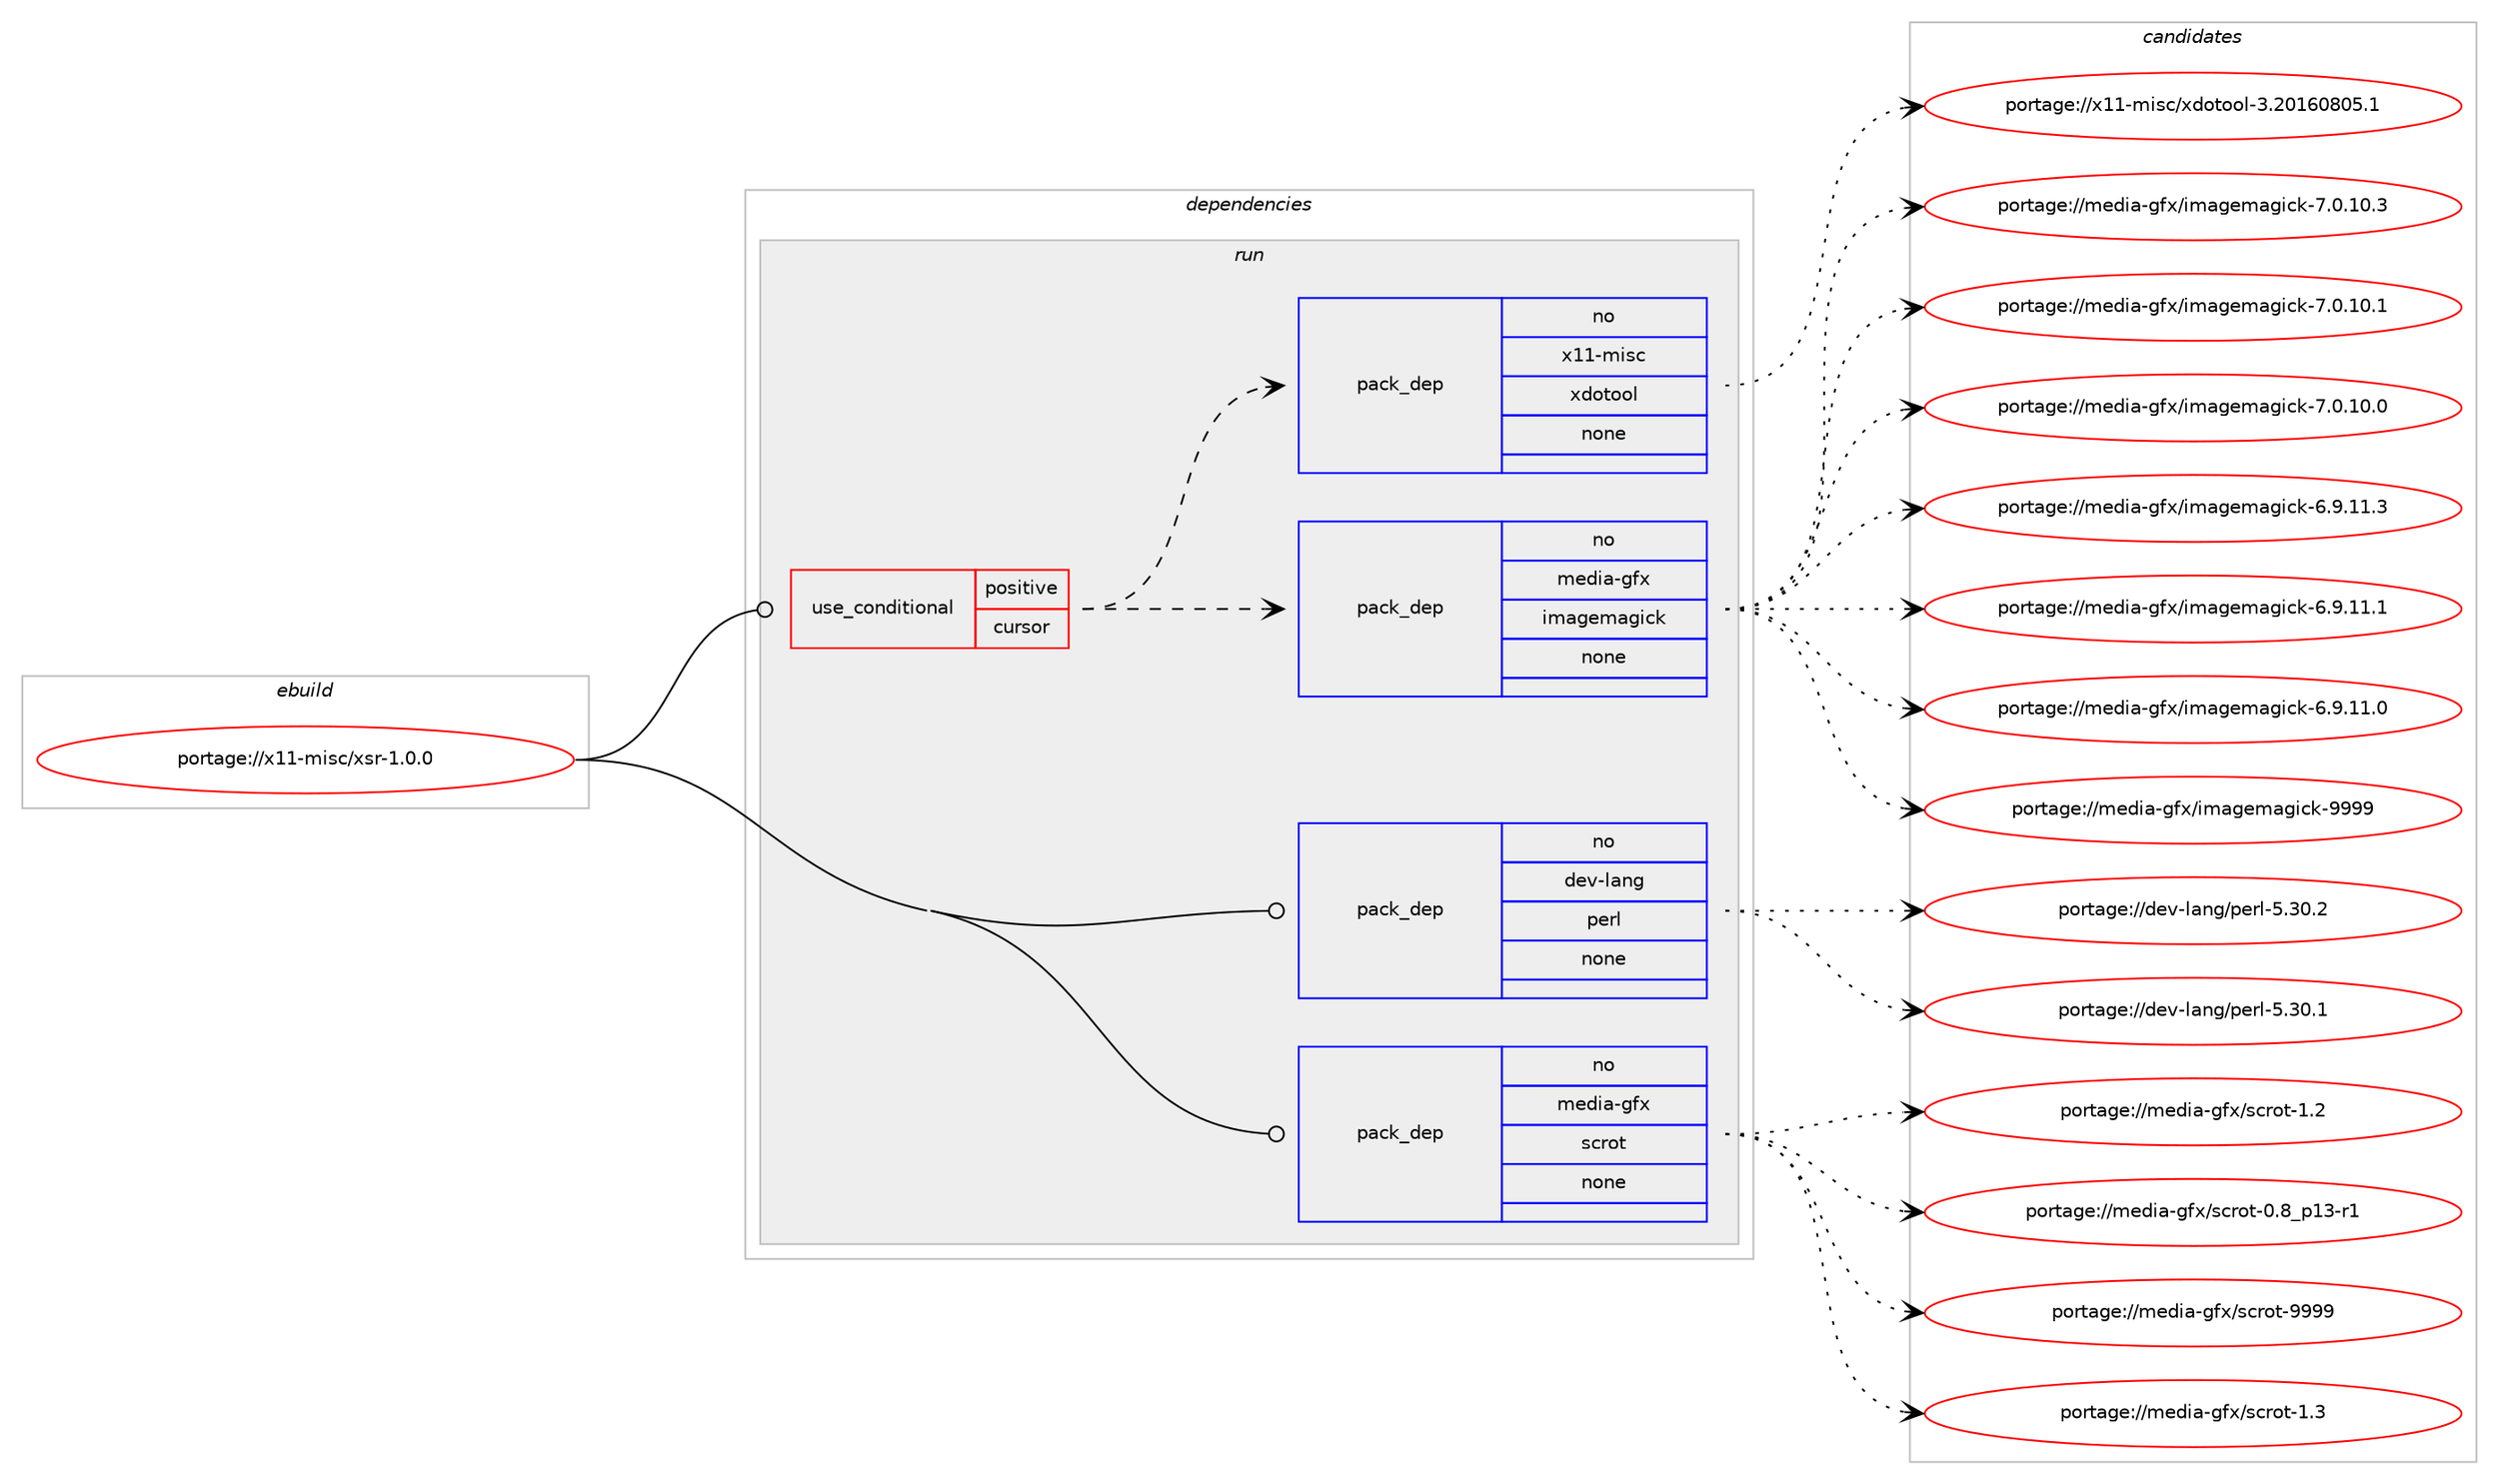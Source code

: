 digraph prolog {

# *************
# Graph options
# *************

newrank=true;
concentrate=true;
compound=true;
graph [rankdir=LR,fontname=Helvetica,fontsize=10,ranksep=1.5];#, ranksep=2.5, nodesep=0.2];
edge  [arrowhead=vee];
node  [fontname=Helvetica,fontsize=10];

# **********
# The ebuild
# **********

subgraph cluster_leftcol {
color=gray;
rank=same;
label=<<i>ebuild</i>>;
id [label="portage://x11-misc/xsr-1.0.0", color=red, width=4, href="../x11-misc/xsr-1.0.0.svg"];
}

# ****************
# The dependencies
# ****************

subgraph cluster_midcol {
color=gray;
label=<<i>dependencies</i>>;
subgraph cluster_compile {
fillcolor="#eeeeee";
style=filled;
label=<<i>compile</i>>;
}
subgraph cluster_compileandrun {
fillcolor="#eeeeee";
style=filled;
label=<<i>compile and run</i>>;
}
subgraph cluster_run {
fillcolor="#eeeeee";
style=filled;
label=<<i>run</i>>;
subgraph cond169 {
dependency1435 [label=<<TABLE BORDER="0" CELLBORDER="1" CELLSPACING="0" CELLPADDING="4"><TR><TD ROWSPAN="3" CELLPADDING="10">use_conditional</TD></TR><TR><TD>positive</TD></TR><TR><TD>cursor</TD></TR></TABLE>>, shape=none, color=red];
subgraph pack1252 {
dependency1436 [label=<<TABLE BORDER="0" CELLBORDER="1" CELLSPACING="0" CELLPADDING="4" WIDTH="220"><TR><TD ROWSPAN="6" CELLPADDING="30">pack_dep</TD></TR><TR><TD WIDTH="110">no</TD></TR><TR><TD>media-gfx</TD></TR><TR><TD>imagemagick</TD></TR><TR><TD>none</TD></TR><TR><TD></TD></TR></TABLE>>, shape=none, color=blue];
}
dependency1435:e -> dependency1436:w [weight=20,style="dashed",arrowhead="vee"];
subgraph pack1253 {
dependency1437 [label=<<TABLE BORDER="0" CELLBORDER="1" CELLSPACING="0" CELLPADDING="4" WIDTH="220"><TR><TD ROWSPAN="6" CELLPADDING="30">pack_dep</TD></TR><TR><TD WIDTH="110">no</TD></TR><TR><TD>x11-misc</TD></TR><TR><TD>xdotool</TD></TR><TR><TD>none</TD></TR><TR><TD></TD></TR></TABLE>>, shape=none, color=blue];
}
dependency1435:e -> dependency1437:w [weight=20,style="dashed",arrowhead="vee"];
}
id:e -> dependency1435:w [weight=20,style="solid",arrowhead="odot"];
subgraph pack1254 {
dependency1438 [label=<<TABLE BORDER="0" CELLBORDER="1" CELLSPACING="0" CELLPADDING="4" WIDTH="220"><TR><TD ROWSPAN="6" CELLPADDING="30">pack_dep</TD></TR><TR><TD WIDTH="110">no</TD></TR><TR><TD>dev-lang</TD></TR><TR><TD>perl</TD></TR><TR><TD>none</TD></TR><TR><TD></TD></TR></TABLE>>, shape=none, color=blue];
}
id:e -> dependency1438:w [weight=20,style="solid",arrowhead="odot"];
subgraph pack1255 {
dependency1439 [label=<<TABLE BORDER="0" CELLBORDER="1" CELLSPACING="0" CELLPADDING="4" WIDTH="220"><TR><TD ROWSPAN="6" CELLPADDING="30">pack_dep</TD></TR><TR><TD WIDTH="110">no</TD></TR><TR><TD>media-gfx</TD></TR><TR><TD>scrot</TD></TR><TR><TD>none</TD></TR><TR><TD></TD></TR></TABLE>>, shape=none, color=blue];
}
id:e -> dependency1439:w [weight=20,style="solid",arrowhead="odot"];
}
}

# **************
# The candidates
# **************

subgraph cluster_choices {
rank=same;
color=gray;
label=<<i>candidates</i>>;

subgraph choice1252 {
color=black;
nodesep=1;
choice1091011001059745103102120471051099710310110997103105991074557575757 [label="portage://media-gfx/imagemagick-9999", color=red, width=4,href="../media-gfx/imagemagick-9999.svg"];
choice109101100105974510310212047105109971031011099710310599107455546484649484651 [label="portage://media-gfx/imagemagick-7.0.10.3", color=red, width=4,href="../media-gfx/imagemagick-7.0.10.3.svg"];
choice109101100105974510310212047105109971031011099710310599107455546484649484649 [label="portage://media-gfx/imagemagick-7.0.10.1", color=red, width=4,href="../media-gfx/imagemagick-7.0.10.1.svg"];
choice109101100105974510310212047105109971031011099710310599107455546484649484648 [label="portage://media-gfx/imagemagick-7.0.10.0", color=red, width=4,href="../media-gfx/imagemagick-7.0.10.0.svg"];
choice109101100105974510310212047105109971031011099710310599107455446574649494651 [label="portage://media-gfx/imagemagick-6.9.11.3", color=red, width=4,href="../media-gfx/imagemagick-6.9.11.3.svg"];
choice109101100105974510310212047105109971031011099710310599107455446574649494649 [label="portage://media-gfx/imagemagick-6.9.11.1", color=red, width=4,href="../media-gfx/imagemagick-6.9.11.1.svg"];
choice109101100105974510310212047105109971031011099710310599107455446574649494648 [label="portage://media-gfx/imagemagick-6.9.11.0", color=red, width=4,href="../media-gfx/imagemagick-6.9.11.0.svg"];
dependency1436:e -> choice1091011001059745103102120471051099710310110997103105991074557575757:w [style=dotted,weight="100"];
dependency1436:e -> choice109101100105974510310212047105109971031011099710310599107455546484649484651:w [style=dotted,weight="100"];
dependency1436:e -> choice109101100105974510310212047105109971031011099710310599107455546484649484649:w [style=dotted,weight="100"];
dependency1436:e -> choice109101100105974510310212047105109971031011099710310599107455546484649484648:w [style=dotted,weight="100"];
dependency1436:e -> choice109101100105974510310212047105109971031011099710310599107455446574649494651:w [style=dotted,weight="100"];
dependency1436:e -> choice109101100105974510310212047105109971031011099710310599107455446574649494649:w [style=dotted,weight="100"];
dependency1436:e -> choice109101100105974510310212047105109971031011099710310599107455446574649494648:w [style=dotted,weight="100"];
}
subgraph choice1253 {
color=black;
nodesep=1;
choice120494945109105115994712010011111611111110845514650484954485648534649 [label="portage://x11-misc/xdotool-3.20160805.1", color=red, width=4,href="../x11-misc/xdotool-3.20160805.1.svg"];
dependency1437:e -> choice120494945109105115994712010011111611111110845514650484954485648534649:w [style=dotted,weight="100"];
}
subgraph choice1254 {
color=black;
nodesep=1;
choice10010111845108971101034711210111410845534651484650 [label="portage://dev-lang/perl-5.30.2", color=red, width=4,href="../dev-lang/perl-5.30.2.svg"];
choice10010111845108971101034711210111410845534651484649 [label="portage://dev-lang/perl-5.30.1", color=red, width=4,href="../dev-lang/perl-5.30.1.svg"];
dependency1438:e -> choice10010111845108971101034711210111410845534651484650:w [style=dotted,weight="100"];
dependency1438:e -> choice10010111845108971101034711210111410845534651484649:w [style=dotted,weight="100"];
}
subgraph choice1255 {
color=black;
nodesep=1;
choice109101100105974510310212047115991141111164557575757 [label="portage://media-gfx/scrot-9999", color=red, width=4,href="../media-gfx/scrot-9999.svg"];
choice1091011001059745103102120471159911411111645494651 [label="portage://media-gfx/scrot-1.3", color=red, width=4,href="../media-gfx/scrot-1.3.svg"];
choice1091011001059745103102120471159911411111645494650 [label="portage://media-gfx/scrot-1.2", color=red, width=4,href="../media-gfx/scrot-1.2.svg"];
choice10910110010597451031021204711599114111116454846569511249514511449 [label="portage://media-gfx/scrot-0.8_p13-r1", color=red, width=4,href="../media-gfx/scrot-0.8_p13-r1.svg"];
dependency1439:e -> choice109101100105974510310212047115991141111164557575757:w [style=dotted,weight="100"];
dependency1439:e -> choice1091011001059745103102120471159911411111645494651:w [style=dotted,weight="100"];
dependency1439:e -> choice1091011001059745103102120471159911411111645494650:w [style=dotted,weight="100"];
dependency1439:e -> choice10910110010597451031021204711599114111116454846569511249514511449:w [style=dotted,weight="100"];
}
}

}

